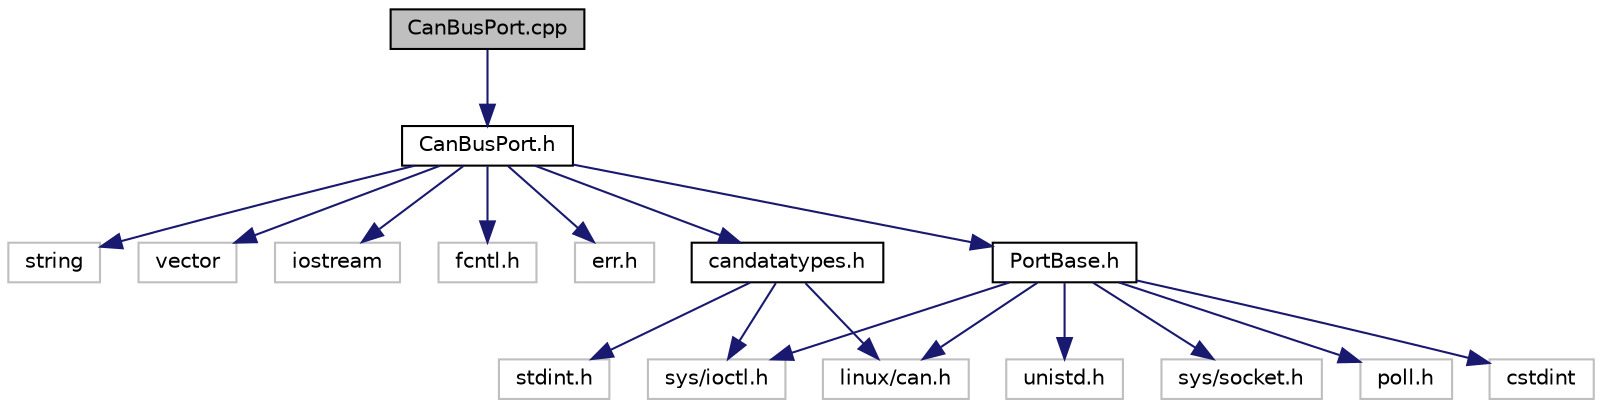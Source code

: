 digraph "CanBusPort.cpp"
{
  bgcolor="transparent";
  edge [fontname="Helvetica",fontsize="10",labelfontname="Helvetica",labelfontsize="10"];
  node [fontname="Helvetica",fontsize="10",shape=record];
  Node1 [label="CanBusPort.cpp",height=0.2,width=0.4,color="black", fillcolor="grey75", style="filled", fontcolor="black"];
  Node1 -> Node2 [color="midnightblue",fontsize="10",style="solid"];
  Node2 [label="CanBusPort.h",height=0.2,width=0.4,color="black",URL="$CanBusPort_8h.html"];
  Node2 -> Node3 [color="midnightblue",fontsize="10",style="solid"];
  Node3 [label="string",height=0.2,width=0.4,color="grey75"];
  Node2 -> Node4 [color="midnightblue",fontsize="10",style="solid"];
  Node4 [label="vector",height=0.2,width=0.4,color="grey75"];
  Node2 -> Node5 [color="midnightblue",fontsize="10",style="solid"];
  Node5 [label="iostream",height=0.2,width=0.4,color="grey75"];
  Node2 -> Node6 [color="midnightblue",fontsize="10",style="solid"];
  Node6 [label="fcntl.h",height=0.2,width=0.4,color="grey75"];
  Node2 -> Node7 [color="midnightblue",fontsize="10",style="solid"];
  Node7 [label="err.h",height=0.2,width=0.4,color="grey75"];
  Node2 -> Node8 [color="midnightblue",fontsize="10",style="solid"];
  Node8 [label="candatatypes.h",height=0.2,width=0.4,color="black",URL="$candatatypes_8h.html"];
  Node8 -> Node9 [color="midnightblue",fontsize="10",style="solid"];
  Node9 [label="linux/can.h",height=0.2,width=0.4,color="grey75"];
  Node8 -> Node10 [color="midnightblue",fontsize="10",style="solid"];
  Node10 [label="sys/ioctl.h",height=0.2,width=0.4,color="grey75"];
  Node8 -> Node11 [color="midnightblue",fontsize="10",style="solid"];
  Node11 [label="stdint.h",height=0.2,width=0.4,color="grey75"];
  Node2 -> Node12 [color="midnightblue",fontsize="10",style="solid"];
  Node12 [label="PortBase.h",height=0.2,width=0.4,color="black",URL="$PortBase_8h.html"];
  Node12 -> Node13 [color="midnightblue",fontsize="10",style="solid"];
  Node13 [label="cstdint",height=0.2,width=0.4,color="grey75"];
  Node12 -> Node14 [color="midnightblue",fontsize="10",style="solid"];
  Node14 [label="unistd.h",height=0.2,width=0.4,color="grey75"];
  Node12 -> Node15 [color="midnightblue",fontsize="10",style="solid"];
  Node15 [label="sys/socket.h",height=0.2,width=0.4,color="grey75"];
  Node12 -> Node16 [color="midnightblue",fontsize="10",style="solid"];
  Node16 [label="poll.h",height=0.2,width=0.4,color="grey75"];
  Node12 -> Node10 [color="midnightblue",fontsize="10",style="solid"];
  Node12 -> Node9 [color="midnightblue",fontsize="10",style="solid"];
}
